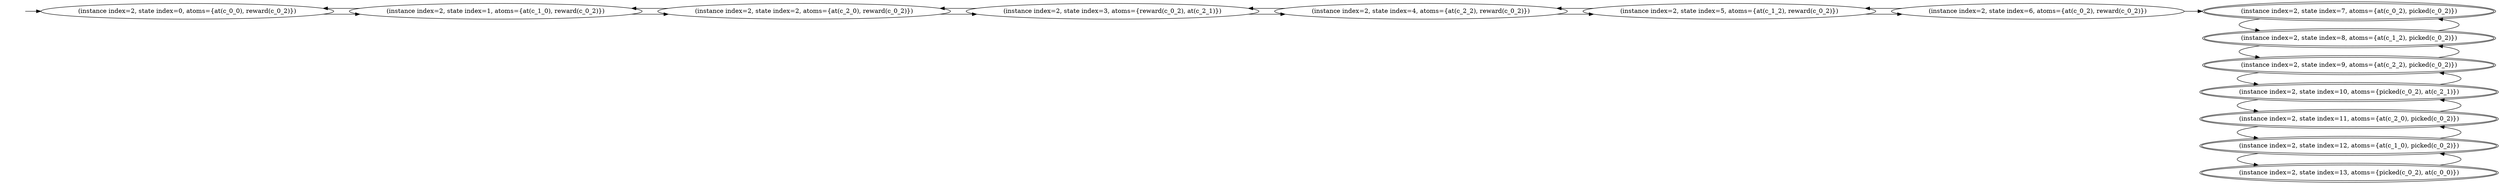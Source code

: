 digraph {
rankdir="LR"
s0[label="(instance index=2, state index=0, atoms={at(c_0_0), reward(c_0_2)})"]
s1[label="(instance index=2, state index=1, atoms={at(c_1_0), reward(c_0_2)})"]
s2[label="(instance index=2, state index=2, atoms={at(c_2_0), reward(c_0_2)})"]
s3[label="(instance index=2, state index=3, atoms={reward(c_0_2), at(c_2_1)})"]
s4[label="(instance index=2, state index=4, atoms={at(c_2_2), reward(c_0_2)})"]
s5[label="(instance index=2, state index=5, atoms={at(c_1_2), reward(c_0_2)})"]
s6[label="(instance index=2, state index=6, atoms={at(c_0_2), reward(c_0_2)})"]
s13[peripheries=2,label="(instance index=2, state index=13, atoms={picked(c_0_2), at(c_0_0)})"]
s12[peripheries=2,label="(instance index=2, state index=12, atoms={at(c_1_0), picked(c_0_2)})"]
s11[peripheries=2,label="(instance index=2, state index=11, atoms={at(c_2_0), picked(c_0_2)})"]
s10[peripheries=2,label="(instance index=2, state index=10, atoms={picked(c_0_2), at(c_2_1)})"]
s9[peripheries=2,label="(instance index=2, state index=9, atoms={at(c_2_2), picked(c_0_2)})"]
s8[peripheries=2,label="(instance index=2, state index=8, atoms={at(c_1_2), picked(c_0_2)})"]
s7[peripheries=2,label="(instance index=2, state index=7, atoms={at(c_0_2), picked(c_0_2)})"]
Dangling [ label = "", style = invis ]
{ rank = same; Dangling }
Dangling -> s0
{ rank = same; s0}
{ rank = same; s1}
{ rank = same; s2}
{ rank = same; s3}
{ rank = same; s4}
{ rank = same; s5}
{ rank = same; s6}
{ rank = same; s13,s12,s11,s10,s9,s8,s7}
{
s0->s1
}
{
s1->s2
s1->s0
}
{
s2->s3
s2->s1
}
{
s3->s4
s3->s2
}
{
s4->s5
s4->s3
}
{
s5->s6
s5->s4
}
{
s6->s7
s6->s5
}
{
s13->s12
s12->s13
s12->s11
s11->s12
s11->s10
s10->s11
s10->s9
s9->s10
s9->s8
s8->s7
s8->s9
s7->s8
}
}
